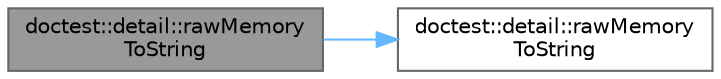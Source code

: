 digraph "doctest::detail::rawMemoryToString"
{
 // LATEX_PDF_SIZE
  bgcolor="transparent";
  edge [fontname=Helvetica,fontsize=10,labelfontname=Helvetica,labelfontsize=10];
  node [fontname=Helvetica,fontsize=10,shape=box,height=0.2,width=0.4];
  rankdir="LR";
  Node1 [id="Node000001",label="doctest::detail::rawMemory\lToString",height=0.2,width=0.4,color="gray40", fillcolor="grey60", style="filled", fontcolor="black",tooltip=" "];
  Node1 -> Node2 [id="edge1_Node000001_Node000002",color="steelblue1",style="solid",tooltip=" "];
  Node2 [id="Node000002",label="doctest::detail::rawMemory\lToString",height=0.2,width=0.4,color="grey40", fillcolor="white", style="filled",URL="$namespacedoctest_1_1detail.html#adb894f73b88fb3b39d6c48d80451f5ff",tooltip=" "];
}
